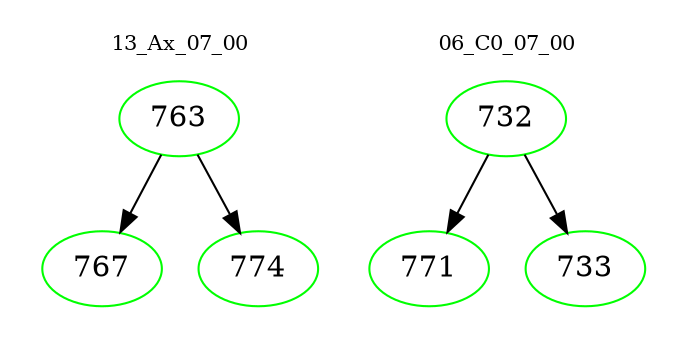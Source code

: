 digraph{
subgraph cluster_0 {
color = white
label = "13_Ax_07_00";
fontsize=10;
T0_763 [label="763", color="green"]
T0_763 -> T0_767 [color="black"]
T0_767 [label="767", color="green"]
T0_763 -> T0_774 [color="black"]
T0_774 [label="774", color="green"]
}
subgraph cluster_1 {
color = white
label = "06_C0_07_00";
fontsize=10;
T1_732 [label="732", color="green"]
T1_732 -> T1_771 [color="black"]
T1_771 [label="771", color="green"]
T1_732 -> T1_733 [color="black"]
T1_733 [label="733", color="green"]
}
}
